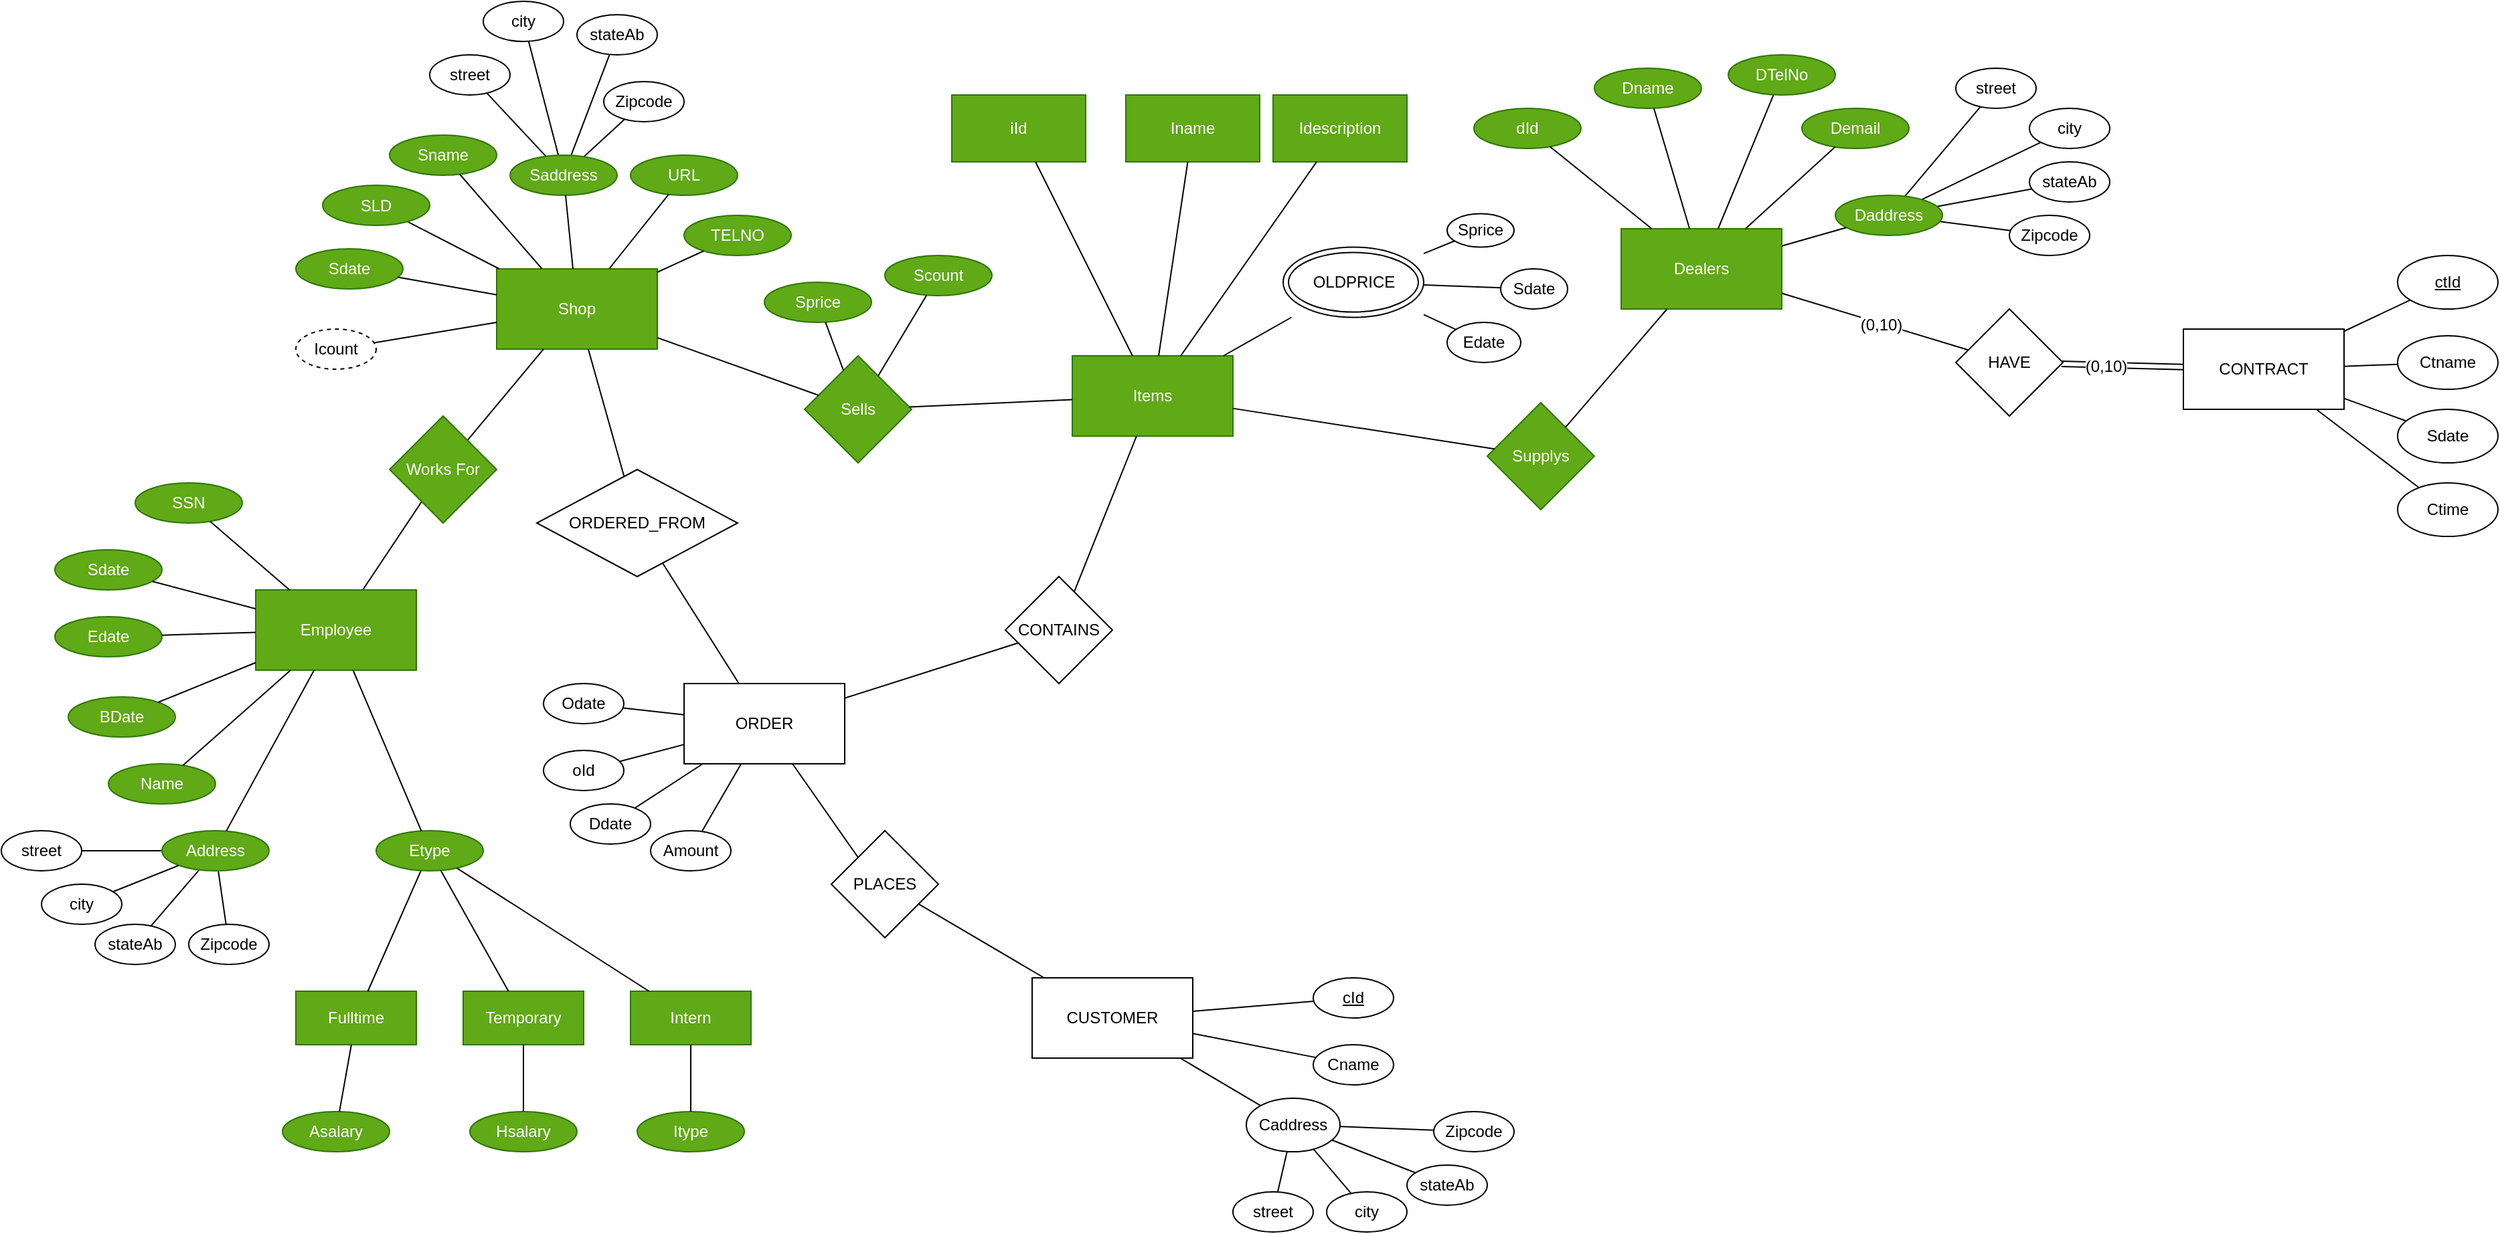 <mxfile version="23.1.1" type="github">
  <diagram name="Page-1" id="Sn4nD9zG-_jlpiyMKoH1">
    <mxGraphModel dx="3240" dy="2343" grid="1" gridSize="10" guides="1" tooltips="1" connect="1" arrows="1" fold="1" page="1" pageScale="1" pageWidth="850" pageHeight="1100" math="0" shadow="0">
      <root>
        <mxCell id="0" />
        <mxCell id="1" parent="0" />
        <mxCell id="K-MZXN58Cj5F6070ULld-1" value="Shop" style="rounded=0;whiteSpace=wrap;html=1;fillColor=#60a917;fontColor=#ffffff;strokeColor=#2D7600;" parent="1" vertex="1">
          <mxGeometry x="360" y="190" width="120" height="60" as="geometry" />
        </mxCell>
        <mxCell id="K-MZXN58Cj5F6070ULld-3" value="" style="endArrow=none;html=1;rounded=0;" parent="1" source="K-MZXN58Cj5F6070ULld-4" edge="1" target="K-MZXN58Cj5F6070ULld-1">
          <mxGeometry width="50" height="50" relative="1" as="geometry">
            <mxPoint x="332.5" y="160" as="sourcePoint" />
            <mxPoint x="360" y="190" as="targetPoint" />
          </mxGeometry>
        </mxCell>
        <mxCell id="K-MZXN58Cj5F6070ULld-4" value="SLD" style="ellipse;whiteSpace=wrap;html=1;fillColor=#60a917;fontColor=#ffffff;strokeColor=#2D7600;" parent="1" vertex="1">
          <mxGeometry x="230" y="127.5" width="80" height="30" as="geometry" />
        </mxCell>
        <mxCell id="K-MZXN58Cj5F6070ULld-6" value="Sname" style="ellipse;whiteSpace=wrap;html=1;fillColor=#60a917;fontColor=#ffffff;strokeColor=#2D7600;" parent="1" vertex="1">
          <mxGeometry x="280" y="90" width="80" height="30" as="geometry" />
        </mxCell>
        <mxCell id="K-MZXN58Cj5F6070ULld-9" value="" style="endArrow=none;html=1;rounded=0;" parent="1" source="K-MZXN58Cj5F6070ULld-1" target="K-MZXN58Cj5F6070ULld-6" edge="1">
          <mxGeometry width="50" height="50" relative="1" as="geometry">
            <mxPoint x="400" y="200" as="sourcePoint" />
            <mxPoint x="450" y="150" as="targetPoint" />
          </mxGeometry>
        </mxCell>
        <mxCell id="fTf54i_aLYuV5bE5wULY-44" style="edgeStyle=none;rounded=0;orthogonalLoop=1;jettySize=auto;html=1;fontFamily=Helvetica;fontSize=12;fontColor=default;endArrow=none;endFill=0;" edge="1" parent="1" source="K-MZXN58Cj5F6070ULld-10" target="fTf54i_aLYuV5bE5wULY-36">
          <mxGeometry relative="1" as="geometry" />
        </mxCell>
        <mxCell id="fTf54i_aLYuV5bE5wULY-45" style="edgeStyle=none;rounded=0;orthogonalLoop=1;jettySize=auto;html=1;fontFamily=Helvetica;fontSize=12;fontColor=default;endArrow=none;endFill=0;" edge="1" parent="1" source="K-MZXN58Cj5F6070ULld-10" target="fTf54i_aLYuV5bE5wULY-37">
          <mxGeometry relative="1" as="geometry">
            <mxPoint x="540" y="120" as="sourcePoint" />
          </mxGeometry>
        </mxCell>
        <mxCell id="fTf54i_aLYuV5bE5wULY-46" style="edgeStyle=none;rounded=0;orthogonalLoop=1;jettySize=auto;html=1;fontFamily=Helvetica;fontSize=12;fontColor=default;endArrow=none;endFill=0;" edge="1" parent="1" source="K-MZXN58Cj5F6070ULld-10" target="fTf54i_aLYuV5bE5wULY-38">
          <mxGeometry relative="1" as="geometry" />
        </mxCell>
        <mxCell id="fTf54i_aLYuV5bE5wULY-47" style="edgeStyle=none;rounded=0;orthogonalLoop=1;jettySize=auto;html=1;fontFamily=Helvetica;fontSize=12;fontColor=default;endArrow=none;endFill=0;" edge="1" parent="1" source="K-MZXN58Cj5F6070ULld-10" target="fTf54i_aLYuV5bE5wULY-39">
          <mxGeometry relative="1" as="geometry" />
        </mxCell>
        <mxCell id="K-MZXN58Cj5F6070ULld-10" value="Saddress" style="ellipse;whiteSpace=wrap;html=1;fillColor=#60a917;fontColor=#ffffff;strokeColor=#2D7600;" parent="1" vertex="1">
          <mxGeometry x="370" y="105" width="80" height="30" as="geometry" />
        </mxCell>
        <mxCell id="K-MZXN58Cj5F6070ULld-11" value="" style="endArrow=none;html=1;rounded=0;" parent="1" target="K-MZXN58Cj5F6070ULld-10" edge="1" source="K-MZXN58Cj5F6070ULld-1">
          <mxGeometry width="50" height="50" relative="1" as="geometry">
            <mxPoint x="480" y="200" as="sourcePoint" />
            <mxPoint x="510" y="160" as="targetPoint" />
          </mxGeometry>
        </mxCell>
        <mxCell id="K-MZXN58Cj5F6070ULld-13" value="Sdate" style="ellipse;whiteSpace=wrap;html=1;fillColor=#60a917;fontColor=#ffffff;strokeColor=#2D7600;" parent="1" vertex="1">
          <mxGeometry x="210" y="175" width="80" height="30" as="geometry" />
        </mxCell>
        <mxCell id="K-MZXN58Cj5F6070ULld-14" value="" style="endArrow=none;html=1;rounded=0;" parent="1" source="K-MZXN58Cj5F6070ULld-13" edge="1" target="K-MZXN58Cj5F6070ULld-1">
          <mxGeometry width="50" height="50" relative="1" as="geometry">
            <mxPoint x="320" y="250" as="sourcePoint" />
            <mxPoint x="360" y="200" as="targetPoint" />
          </mxGeometry>
        </mxCell>
        <mxCell id="K-MZXN58Cj5F6070ULld-16" value="URL" style="ellipse;whiteSpace=wrap;html=1;fillColor=#60a917;fontColor=#ffffff;strokeColor=#2D7600;" parent="1" vertex="1">
          <mxGeometry x="460" y="105" width="80" height="30" as="geometry" />
        </mxCell>
        <mxCell id="K-MZXN58Cj5F6070ULld-19" value="TELNO" style="ellipse;whiteSpace=wrap;html=1;fillColor=#60a917;fontColor=#ffffff;strokeColor=#2D7600;" parent="1" vertex="1">
          <mxGeometry x="500" y="150" width="80" height="30" as="geometry" />
        </mxCell>
        <mxCell id="K-MZXN58Cj5F6070ULld-21" value="" style="endArrow=none;html=1;rounded=0;" parent="1" source="K-MZXN58Cj5F6070ULld-16" target="K-MZXN58Cj5F6070ULld-1" edge="1">
          <mxGeometry width="50" height="50" relative="1" as="geometry">
            <mxPoint x="400" y="310" as="sourcePoint" />
            <mxPoint x="450" y="260" as="targetPoint" />
          </mxGeometry>
        </mxCell>
        <mxCell id="K-MZXN58Cj5F6070ULld-22" value="" style="endArrow=none;html=1;rounded=0;" parent="1" source="K-MZXN58Cj5F6070ULld-19" target="K-MZXN58Cj5F6070ULld-1" edge="1">
          <mxGeometry width="50" height="50" relative="1" as="geometry">
            <mxPoint x="640" y="190" as="sourcePoint" />
            <mxPoint x="490" y="230" as="targetPoint" />
          </mxGeometry>
        </mxCell>
        <mxCell id="fTf54i_aLYuV5bE5wULY-104" style="edgeStyle=none;rounded=0;orthogonalLoop=1;jettySize=auto;html=1;fontFamily=Helvetica;fontSize=12;fontColor=default;endArrow=none;endFill=0;" edge="1" parent="1" source="K-MZXN58Cj5F6070ULld-24" target="K-MZXN58Cj5F6070ULld-43">
          <mxGeometry relative="1" as="geometry" />
        </mxCell>
        <mxCell id="K-MZXN58Cj5F6070ULld-24" value="Employee" style="rounded=0;whiteSpace=wrap;html=1;fillColor=#60a917;fontColor=#ffffff;strokeColor=#2D7600;" parent="1" vertex="1">
          <mxGeometry x="180" y="430" width="120" height="60" as="geometry" />
        </mxCell>
        <mxCell id="K-MZXN58Cj5F6070ULld-27" value="SSN" style="ellipse;whiteSpace=wrap;html=1;fillColor=#60a917;fontColor=#ffffff;strokeColor=#2D7600;" parent="1" vertex="1">
          <mxGeometry x="90" y="350" width="80" height="30" as="geometry" />
        </mxCell>
        <mxCell id="K-MZXN58Cj5F6070ULld-30" value="" style="endArrow=none;html=1;rounded=0;" parent="1" source="K-MZXN58Cj5F6070ULld-24" target="K-MZXN58Cj5F6070ULld-27" edge="1">
          <mxGeometry width="50" height="50" relative="1" as="geometry">
            <mxPoint x="90" y="430" as="sourcePoint" />
            <mxPoint x="140" y="380" as="targetPoint" />
          </mxGeometry>
        </mxCell>
        <mxCell id="K-MZXN58Cj5F6070ULld-31" value="Sdate" style="ellipse;whiteSpace=wrap;html=1;fillColor=#60a917;fontColor=#ffffff;strokeColor=#2D7600;" parent="1" vertex="1">
          <mxGeometry x="30" y="400" width="80" height="30" as="geometry" />
        </mxCell>
        <mxCell id="K-MZXN58Cj5F6070ULld-32" value="Edate" style="ellipse;whiteSpace=wrap;html=1;fillColor=#60a917;fontColor=#ffffff;strokeColor=#2D7600;" parent="1" vertex="1">
          <mxGeometry x="30" y="450" width="80" height="30" as="geometry" />
        </mxCell>
        <mxCell id="K-MZXN58Cj5F6070ULld-33" value="BDate" style="ellipse;whiteSpace=wrap;html=1;fillColor=#60a917;fontColor=#ffffff;strokeColor=#2D7600;" parent="1" vertex="1">
          <mxGeometry x="40" y="510" width="80" height="30" as="geometry" />
        </mxCell>
        <mxCell id="K-MZXN58Cj5F6070ULld-34" value="Name" style="ellipse;whiteSpace=wrap;html=1;fillColor=#60a917;fontColor=#ffffff;strokeColor=#2D7600;" parent="1" vertex="1">
          <mxGeometry x="70" y="560" width="80" height="30" as="geometry" />
        </mxCell>
        <mxCell id="fTf54i_aLYuV5bE5wULY-48" style="edgeStyle=none;rounded=0;orthogonalLoop=1;jettySize=auto;html=1;fontFamily=Helvetica;fontSize=12;fontColor=default;endArrow=none;endFill=0;" edge="1" parent="1" source="K-MZXN58Cj5F6070ULld-35" target="fTf54i_aLYuV5bE5wULY-43">
          <mxGeometry relative="1" as="geometry" />
        </mxCell>
        <mxCell id="fTf54i_aLYuV5bE5wULY-49" style="edgeStyle=none;rounded=0;orthogonalLoop=1;jettySize=auto;html=1;fontFamily=Helvetica;fontSize=12;fontColor=default;endArrow=none;endFill=0;" edge="1" parent="1" source="K-MZXN58Cj5F6070ULld-35" target="fTf54i_aLYuV5bE5wULY-42">
          <mxGeometry relative="1" as="geometry" />
        </mxCell>
        <mxCell id="fTf54i_aLYuV5bE5wULY-50" style="edgeStyle=none;rounded=0;orthogonalLoop=1;jettySize=auto;html=1;fontFamily=Helvetica;fontSize=12;fontColor=default;endArrow=none;endFill=0;" edge="1" parent="1" source="K-MZXN58Cj5F6070ULld-35" target="fTf54i_aLYuV5bE5wULY-40">
          <mxGeometry relative="1" as="geometry" />
        </mxCell>
        <mxCell id="K-MZXN58Cj5F6070ULld-35" value="Address" style="ellipse;whiteSpace=wrap;html=1;fillColor=#60a917;fontColor=#ffffff;strokeColor=#2D7600;" parent="1" vertex="1">
          <mxGeometry x="110" y="610" width="80" height="30" as="geometry" />
        </mxCell>
        <mxCell id="K-MZXN58Cj5F6070ULld-37" value="" style="endArrow=none;html=1;rounded=0;" parent="1" source="K-MZXN58Cj5F6070ULld-35" target="K-MZXN58Cj5F6070ULld-24" edge="1">
          <mxGeometry width="50" height="50" relative="1" as="geometry">
            <mxPoint x="280" y="660" as="sourcePoint" />
            <mxPoint x="330" y="610" as="targetPoint" />
          </mxGeometry>
        </mxCell>
        <mxCell id="K-MZXN58Cj5F6070ULld-38" value="" style="endArrow=none;html=1;rounded=0;" parent="1" source="K-MZXN58Cj5F6070ULld-34" target="K-MZXN58Cj5F6070ULld-24" edge="1">
          <mxGeometry width="50" height="50" relative="1" as="geometry">
            <mxPoint x="130" y="560" as="sourcePoint" />
            <mxPoint x="180" y="510" as="targetPoint" />
          </mxGeometry>
        </mxCell>
        <mxCell id="K-MZXN58Cj5F6070ULld-39" value="" style="endArrow=none;html=1;rounded=0;" parent="1" source="K-MZXN58Cj5F6070ULld-33" target="K-MZXN58Cj5F6070ULld-24" edge="1">
          <mxGeometry width="50" height="50" relative="1" as="geometry">
            <mxPoint x="130" y="500" as="sourcePoint" />
            <mxPoint x="180" y="450" as="targetPoint" />
          </mxGeometry>
        </mxCell>
        <mxCell id="K-MZXN58Cj5F6070ULld-40" value="" style="endArrow=none;html=1;rounded=0;" parent="1" source="K-MZXN58Cj5F6070ULld-24" target="K-MZXN58Cj5F6070ULld-32" edge="1">
          <mxGeometry width="50" height="50" relative="1" as="geometry">
            <mxPoint x="110" y="490" as="sourcePoint" />
            <mxPoint x="160" y="440" as="targetPoint" />
          </mxGeometry>
        </mxCell>
        <mxCell id="K-MZXN58Cj5F6070ULld-41" value="" style="endArrow=none;html=1;rounded=0;" parent="1" source="K-MZXN58Cj5F6070ULld-31" target="K-MZXN58Cj5F6070ULld-24" edge="1">
          <mxGeometry width="50" height="50" relative="1" as="geometry">
            <mxPoint x="120" y="450" as="sourcePoint" />
            <mxPoint x="170" y="400" as="targetPoint" />
          </mxGeometry>
        </mxCell>
        <mxCell id="fTf54i_aLYuV5bE5wULY-105" style="edgeStyle=none;rounded=0;orthogonalLoop=1;jettySize=auto;html=1;fontFamily=Helvetica;fontSize=12;fontColor=default;endArrow=none;endFill=0;" edge="1" parent="1" source="K-MZXN58Cj5F6070ULld-43" target="K-MZXN58Cj5F6070ULld-1">
          <mxGeometry relative="1" as="geometry" />
        </mxCell>
        <mxCell id="K-MZXN58Cj5F6070ULld-43" value="Works For" style="rhombus;whiteSpace=wrap;html=1;fillColor=#60a917;fontColor=#ffffff;strokeColor=#2D7600;" parent="1" vertex="1">
          <mxGeometry x="280" y="300" width="80" height="80" as="geometry" />
        </mxCell>
        <mxCell id="nZfnOuneFazvMQ7j1-I3-1" value="Sells" style="rhombus;whiteSpace=wrap;html=1;fillColor=#60a917;strokeColor=#2D7600;fontColor=#ffffff;" parent="1" vertex="1">
          <mxGeometry x="590" y="255" width="80" height="80" as="geometry" />
        </mxCell>
        <mxCell id="nZfnOuneFazvMQ7j1-I3-2" value="" style="endArrow=none;html=1;rounded=0;" parent="1" source="K-MZXN58Cj5F6070ULld-1" target="nZfnOuneFazvMQ7j1-I3-1" edge="1">
          <mxGeometry width="50" height="50" relative="1" as="geometry">
            <mxPoint x="440" y="360" as="sourcePoint" />
            <mxPoint x="490" y="310" as="targetPoint" />
          </mxGeometry>
        </mxCell>
        <mxCell id="nZfnOuneFazvMQ7j1-I3-3" value="Items" style="rounded=0;whiteSpace=wrap;html=1;fillColor=#60a917;fontColor=#ffffff;strokeColor=#2D7600;" parent="1" vertex="1">
          <mxGeometry x="790" y="255" width="120" height="60" as="geometry" />
        </mxCell>
        <mxCell id="nZfnOuneFazvMQ7j1-I3-4" value="" style="endArrow=none;html=1;rounded=0;" parent="1" source="nZfnOuneFazvMQ7j1-I3-3" target="nZfnOuneFazvMQ7j1-I3-1" edge="1">
          <mxGeometry width="50" height="50" relative="1" as="geometry">
            <mxPoint x="630" y="400" as="sourcePoint" />
            <mxPoint x="680" y="350" as="targetPoint" />
          </mxGeometry>
        </mxCell>
        <mxCell id="nZfnOuneFazvMQ7j1-I3-5" value="Sprice" style="ellipse;whiteSpace=wrap;html=1;fillColor=#60a917;fontColor=#ffffff;strokeColor=#2D7600;" parent="1" vertex="1">
          <mxGeometry x="560" y="200" width="80" height="30" as="geometry" />
        </mxCell>
        <mxCell id="nZfnOuneFazvMQ7j1-I3-6" value="Scount" style="ellipse;whiteSpace=wrap;html=1;fillColor=#60a917;fontColor=#ffffff;strokeColor=#2D7600;" parent="1" vertex="1">
          <mxGeometry x="650" y="180" width="80" height="30" as="geometry" />
        </mxCell>
        <mxCell id="nZfnOuneFazvMQ7j1-I3-9" value="Dealers" style="rounded=0;whiteSpace=wrap;html=1;fillColor=#60a917;fontColor=#ffffff;strokeColor=#2D7600;" parent="1" vertex="1">
          <mxGeometry x="1200" y="160" width="120" height="60" as="geometry" />
        </mxCell>
        <mxCell id="nZfnOuneFazvMQ7j1-I3-10" value="Supplys" style="rhombus;whiteSpace=wrap;html=1;fillColor=#60a917;fontColor=#ffffff;strokeColor=#2D7600;" parent="1" vertex="1">
          <mxGeometry x="1100" y="290" width="80" height="80" as="geometry" />
        </mxCell>
        <mxCell id="nZfnOuneFazvMQ7j1-I3-11" value="" style="endArrow=none;html=1;rounded=0;" parent="1" source="nZfnOuneFazvMQ7j1-I3-9" target="nZfnOuneFazvMQ7j1-I3-10" edge="1">
          <mxGeometry width="50" height="50" relative="1" as="geometry">
            <mxPoint x="840" y="630" as="sourcePoint" />
            <mxPoint x="890" y="580" as="targetPoint" />
          </mxGeometry>
        </mxCell>
        <mxCell id="nZfnOuneFazvMQ7j1-I3-12" value="" style="endArrow=none;html=1;rounded=0;" parent="1" source="nZfnOuneFazvMQ7j1-I3-10" target="nZfnOuneFazvMQ7j1-I3-3" edge="1">
          <mxGeometry width="50" height="50" relative="1" as="geometry">
            <mxPoint x="810" y="450" as="sourcePoint" />
            <mxPoint x="860" y="400" as="targetPoint" />
          </mxGeometry>
        </mxCell>
        <mxCell id="nZfnOuneFazvMQ7j1-I3-14" value="Dname" style="ellipse;whiteSpace=wrap;html=1;fillColor=#60a917;fontColor=#ffffff;strokeColor=#2D7600;" parent="1" vertex="1">
          <mxGeometry x="1180" y="40" width="80" height="30" as="geometry" />
        </mxCell>
        <mxCell id="nZfnOuneFazvMQ7j1-I3-16" value="Etype" style="ellipse;whiteSpace=wrap;html=1;fillColor=#60a917;fontColor=#ffffff;strokeColor=#2D7600;" parent="1" vertex="1">
          <mxGeometry x="270" y="610" width="80" height="30" as="geometry" />
        </mxCell>
        <mxCell id="nZfnOuneFazvMQ7j1-I3-17" value="" style="endArrow=none;html=1;rounded=0;" parent="1" source="nZfnOuneFazvMQ7j1-I3-16" target="K-MZXN58Cj5F6070ULld-24" edge="1">
          <mxGeometry width="50" height="50" relative="1" as="geometry">
            <mxPoint x="230" y="580" as="sourcePoint" />
            <mxPoint x="280" y="530" as="targetPoint" />
          </mxGeometry>
        </mxCell>
        <mxCell id="nZfnOuneFazvMQ7j1-I3-18" value="Fulltime" style="rounded=0;whiteSpace=wrap;html=1;fillColor=#60a917;fontColor=#ffffff;strokeColor=#2D7600;" parent="1" vertex="1">
          <mxGeometry x="210" y="730" width="90" height="40" as="geometry" />
        </mxCell>
        <mxCell id="nZfnOuneFazvMQ7j1-I3-19" value="&amp;nbsp;Temporary&amp;nbsp;" style="rounded=0;whiteSpace=wrap;html=1;fillColor=#60a917;fontColor=#ffffff;strokeColor=#2D7600;" parent="1" vertex="1">
          <mxGeometry x="335" y="730" width="90" height="40" as="geometry" />
        </mxCell>
        <mxCell id="nZfnOuneFazvMQ7j1-I3-20" value="Intern" style="rounded=0;whiteSpace=wrap;html=1;fillColor=#60a917;fontColor=#ffffff;strokeColor=#2D7600;" parent="1" vertex="1">
          <mxGeometry x="460" y="730" width="90" height="40" as="geometry" />
        </mxCell>
        <mxCell id="nZfnOuneFazvMQ7j1-I3-21" value="" style="endArrow=none;html=1;rounded=0;" parent="1" source="nZfnOuneFazvMQ7j1-I3-18" target="nZfnOuneFazvMQ7j1-I3-16" edge="1">
          <mxGeometry width="50" height="50" relative="1" as="geometry">
            <mxPoint x="280" y="700" as="sourcePoint" />
            <mxPoint x="330" y="650" as="targetPoint" />
          </mxGeometry>
        </mxCell>
        <mxCell id="nZfnOuneFazvMQ7j1-I3-22" value="" style="endArrow=none;html=1;rounded=0;" parent="1" source="nZfnOuneFazvMQ7j1-I3-19" target="nZfnOuneFazvMQ7j1-I3-16" edge="1">
          <mxGeometry width="50" height="50" relative="1" as="geometry">
            <mxPoint x="265" y="740" as="sourcePoint" />
            <mxPoint x="292" y="646" as="targetPoint" />
          </mxGeometry>
        </mxCell>
        <mxCell id="nZfnOuneFazvMQ7j1-I3-23" value="" style="endArrow=none;html=1;rounded=0;" parent="1" source="nZfnOuneFazvMQ7j1-I3-20" target="nZfnOuneFazvMQ7j1-I3-16" edge="1">
          <mxGeometry width="50" height="50" relative="1" as="geometry">
            <mxPoint x="390" y="740" as="sourcePoint" />
            <mxPoint x="320" y="650" as="targetPoint" />
          </mxGeometry>
        </mxCell>
        <mxCell id="nZfnOuneFazvMQ7j1-I3-24" value="Asalary" style="ellipse;whiteSpace=wrap;html=1;fillColor=#60a917;fontColor=#ffffff;strokeColor=#2D7600;" parent="1" vertex="1">
          <mxGeometry x="200" y="820" width="80" height="30" as="geometry" />
        </mxCell>
        <mxCell id="nZfnOuneFazvMQ7j1-I3-25" value="Hsalary" style="ellipse;whiteSpace=wrap;html=1;fillColor=#60a917;fontColor=#ffffff;strokeColor=#2D7600;" parent="1" vertex="1">
          <mxGeometry x="340" y="820" width="80" height="30" as="geometry" />
        </mxCell>
        <mxCell id="nZfnOuneFazvMQ7j1-I3-26" value="Itype" style="ellipse;whiteSpace=wrap;html=1;fillColor=#60a917;fontColor=#ffffff;strokeColor=#2D7600;" parent="1" vertex="1">
          <mxGeometry x="465" y="820" width="80" height="30" as="geometry" />
        </mxCell>
        <mxCell id="nZfnOuneFazvMQ7j1-I3-27" value="" style="endArrow=none;html=1;rounded=0;" parent="1" source="nZfnOuneFazvMQ7j1-I3-24" target="nZfnOuneFazvMQ7j1-I3-18" edge="1">
          <mxGeometry width="50" height="50" relative="1" as="geometry">
            <mxPoint x="240" y="799.289" as="sourcePoint" />
            <mxPoint x="240" y="749.289" as="targetPoint" />
          </mxGeometry>
        </mxCell>
        <mxCell id="nZfnOuneFazvMQ7j1-I3-28" value="" style="endArrow=none;html=1;rounded=0;" parent="1" source="nZfnOuneFazvMQ7j1-I3-25" target="nZfnOuneFazvMQ7j1-I3-19" edge="1">
          <mxGeometry width="50" height="50" relative="1" as="geometry">
            <mxPoint x="253" y="830" as="sourcePoint" />
            <mxPoint x="265" y="780" as="targetPoint" />
          </mxGeometry>
        </mxCell>
        <mxCell id="nZfnOuneFazvMQ7j1-I3-29" value="" style="endArrow=none;html=1;rounded=0;" parent="1" source="nZfnOuneFazvMQ7j1-I3-26" target="nZfnOuneFazvMQ7j1-I3-20" edge="1">
          <mxGeometry width="50" height="50" relative="1" as="geometry">
            <mxPoint x="263" y="840" as="sourcePoint" />
            <mxPoint x="275" y="790" as="targetPoint" />
          </mxGeometry>
        </mxCell>
        <mxCell id="nZfnOuneFazvMQ7j1-I3-31" value="dId" style="ellipse;whiteSpace=wrap;html=1;fillColor=#60a917;fontColor=#ffffff;strokeColor=#2D7600;" parent="1" vertex="1">
          <mxGeometry x="1090" y="70" width="80" height="30" as="geometry" />
        </mxCell>
        <mxCell id="nZfnOuneFazvMQ7j1-I3-32" value="" style="endArrow=none;html=1;rounded=0;" parent="1" source="nZfnOuneFazvMQ7j1-I3-9" target="nZfnOuneFazvMQ7j1-I3-31" edge="1">
          <mxGeometry width="50" height="50" relative="1" as="geometry">
            <mxPoint x="1100" y="150" as="sourcePoint" />
            <mxPoint x="1150" y="100" as="targetPoint" />
          </mxGeometry>
        </mxCell>
        <mxCell id="nZfnOuneFazvMQ7j1-I3-33" value="" style="endArrow=none;html=1;rounded=0;" parent="1" source="nZfnOuneFazvMQ7j1-I3-9" target="nZfnOuneFazvMQ7j1-I3-14" edge="1">
          <mxGeometry width="50" height="50" relative="1" as="geometry">
            <mxPoint x="1228" y="170" as="sourcePoint" />
            <mxPoint x="1170" y="100" as="targetPoint" />
          </mxGeometry>
        </mxCell>
        <mxCell id="nZfnOuneFazvMQ7j1-I3-34" value="DTelNo" style="ellipse;whiteSpace=wrap;html=1;fillColor=#60a917;fontColor=#ffffff;strokeColor=#2D7600;" parent="1" vertex="1">
          <mxGeometry x="1280" y="30" width="80" height="30" as="geometry" />
        </mxCell>
        <mxCell id="nZfnOuneFazvMQ7j1-I3-35" value="" style="endArrow=none;html=1;rounded=0;" parent="1" source="nZfnOuneFazvMQ7j1-I3-9" target="nZfnOuneFazvMQ7j1-I3-34" edge="1">
          <mxGeometry width="50" height="50" relative="1" as="geometry">
            <mxPoint x="1270" y="170" as="sourcePoint" />
            <mxPoint x="1270" y="100" as="targetPoint" />
          </mxGeometry>
        </mxCell>
        <mxCell id="nZfnOuneFazvMQ7j1-I3-36" value="&lt;br&gt;Demail&lt;div&gt;&lt;br&gt;&lt;/div&gt;" style="ellipse;whiteSpace=wrap;html=1;fillColor=#60a917;fontColor=#ffffff;strokeColor=#2D7600;" parent="1" vertex="1">
          <mxGeometry x="1335" y="70" width="80" height="30" as="geometry" />
        </mxCell>
        <mxCell id="fTf54i_aLYuV5bE5wULY-53" style="edgeStyle=none;rounded=0;orthogonalLoop=1;jettySize=auto;html=1;fontFamily=Helvetica;fontSize=12;fontColor=default;endArrow=none;endFill=0;" edge="1" parent="1" source="nZfnOuneFazvMQ7j1-I3-37" target="fTf54i_aLYuV5bE5wULY-31">
          <mxGeometry relative="1" as="geometry" />
        </mxCell>
        <mxCell id="fTf54i_aLYuV5bE5wULY-54" style="edgeStyle=none;rounded=0;orthogonalLoop=1;jettySize=auto;html=1;fontFamily=Helvetica;fontSize=12;fontColor=default;endArrow=none;endFill=0;" edge="1" parent="1" source="nZfnOuneFazvMQ7j1-I3-37" target="fTf54i_aLYuV5bE5wULY-33">
          <mxGeometry relative="1" as="geometry" />
        </mxCell>
        <mxCell id="fTf54i_aLYuV5bE5wULY-55" style="edgeStyle=none;rounded=0;orthogonalLoop=1;jettySize=auto;html=1;fontFamily=Helvetica;fontSize=12;fontColor=default;endArrow=none;endFill=0;" edge="1" parent="1" source="nZfnOuneFazvMQ7j1-I3-37" target="fTf54i_aLYuV5bE5wULY-35">
          <mxGeometry relative="1" as="geometry" />
        </mxCell>
        <mxCell id="fTf54i_aLYuV5bE5wULY-56" style="edgeStyle=none;rounded=0;orthogonalLoop=1;jettySize=auto;html=1;fontFamily=Helvetica;fontSize=12;fontColor=default;endArrow=none;endFill=0;" edge="1" parent="1" source="nZfnOuneFazvMQ7j1-I3-37" target="fTf54i_aLYuV5bE5wULY-34">
          <mxGeometry relative="1" as="geometry" />
        </mxCell>
        <mxCell id="nZfnOuneFazvMQ7j1-I3-37" value="Daddress" style="ellipse;whiteSpace=wrap;html=1;fillColor=#60a917;fontColor=#ffffff;strokeColor=#2D7600;" parent="1" vertex="1">
          <mxGeometry x="1360" y="135" width="80" height="30" as="geometry" />
        </mxCell>
        <mxCell id="nZfnOuneFazvMQ7j1-I3-40" value="" style="endArrow=none;html=1;rounded=0;" parent="1" source="nZfnOuneFazvMQ7j1-I3-9" target="nZfnOuneFazvMQ7j1-I3-37" edge="1">
          <mxGeometry width="50" height="50" relative="1" as="geometry">
            <mxPoint x="1330" y="280" as="sourcePoint" />
            <mxPoint x="1380" y="230" as="targetPoint" />
          </mxGeometry>
        </mxCell>
        <mxCell id="nZfnOuneFazvMQ7j1-I3-41" value="" style="endArrow=none;html=1;rounded=0;" parent="1" source="nZfnOuneFazvMQ7j1-I3-9" target="nZfnOuneFazvMQ7j1-I3-36" edge="1">
          <mxGeometry width="50" height="50" relative="1" as="geometry">
            <mxPoint x="1330" y="230" as="sourcePoint" />
            <mxPoint x="1410" y="225" as="targetPoint" />
          </mxGeometry>
        </mxCell>
        <mxCell id="nZfnOuneFazvMQ7j1-I3-42" value="" style="endArrow=none;html=1;rounded=0;" parent="1" source="nZfnOuneFazvMQ7j1-I3-5" target="nZfnOuneFazvMQ7j1-I3-1" edge="1">
          <mxGeometry width="50" height="50" relative="1" as="geometry">
            <mxPoint x="470" y="390" as="sourcePoint" />
            <mxPoint x="520" y="340" as="targetPoint" />
          </mxGeometry>
        </mxCell>
        <mxCell id="nZfnOuneFazvMQ7j1-I3-43" value="" style="endArrow=none;html=1;rounded=0;" parent="1" source="nZfnOuneFazvMQ7j1-I3-6" target="nZfnOuneFazvMQ7j1-I3-1" edge="1">
          <mxGeometry width="50" height="50" relative="1" as="geometry">
            <mxPoint x="1000" y="300" as="sourcePoint" />
            <mxPoint x="1080" y="295" as="targetPoint" />
          </mxGeometry>
        </mxCell>
        <mxCell id="nZfnOuneFazvMQ7j1-I3-45" value="iId" style="rounded=0;whiteSpace=wrap;html=1;fillColor=#60a917;fontColor=#ffffff;strokeColor=#2D7600;" parent="1" vertex="1">
          <mxGeometry x="700" y="60" width="100" height="50" as="geometry" />
        </mxCell>
        <mxCell id="nZfnOuneFazvMQ7j1-I3-47" value="Idescription" style="rounded=0;whiteSpace=wrap;html=1;fillColor=#60a917;fontColor=#ffffff;strokeColor=#2D7600;" parent="1" vertex="1">
          <mxGeometry x="940" y="60" width="100" height="50" as="geometry" />
        </mxCell>
        <mxCell id="nZfnOuneFazvMQ7j1-I3-48" value="Iname" style="rounded=0;whiteSpace=wrap;html=1;fillColor=#60a917;fontColor=#ffffff;strokeColor=#2D7600;" parent="1" vertex="1">
          <mxGeometry x="830" y="60" width="100" height="50" as="geometry" />
        </mxCell>
        <mxCell id="nZfnOuneFazvMQ7j1-I3-49" value="" style="endArrow=none;html=1;rounded=0;" parent="1" source="nZfnOuneFazvMQ7j1-I3-45" target="nZfnOuneFazvMQ7j1-I3-3" edge="1">
          <mxGeometry width="50" height="50" relative="1" as="geometry">
            <mxPoint x="580" y="570" as="sourcePoint" />
            <mxPoint x="630" y="520" as="targetPoint" />
          </mxGeometry>
        </mxCell>
        <mxCell id="nZfnOuneFazvMQ7j1-I3-50" value="" style="endArrow=none;html=1;rounded=0;" parent="1" source="nZfnOuneFazvMQ7j1-I3-48" target="nZfnOuneFazvMQ7j1-I3-3" edge="1">
          <mxGeometry width="50" height="50" relative="1" as="geometry">
            <mxPoint x="620" y="580" as="sourcePoint" />
            <mxPoint x="650" y="490" as="targetPoint" />
          </mxGeometry>
        </mxCell>
        <mxCell id="nZfnOuneFazvMQ7j1-I3-51" value="" style="endArrow=none;html=1;rounded=0;" parent="1" source="nZfnOuneFazvMQ7j1-I3-47" target="nZfnOuneFazvMQ7j1-I3-3" edge="1">
          <mxGeometry width="50" height="50" relative="1" as="geometry">
            <mxPoint x="630" y="590" as="sourcePoint" />
            <mxPoint x="660" y="500" as="targetPoint" />
          </mxGeometry>
        </mxCell>
        <mxCell id="fTf54i_aLYuV5bE5wULY-16" style="edgeStyle=none;rounded=0;orthogonalLoop=1;jettySize=auto;html=1;fontFamily=Helvetica;fontSize=12;fontColor=default;endArrow=none;endFill=0;" edge="1" parent="1" source="fTf54i_aLYuV5bE5wULY-9" target="fTf54i_aLYuV5bE5wULY-13">
          <mxGeometry relative="1" as="geometry" />
        </mxCell>
        <mxCell id="fTf54i_aLYuV5bE5wULY-17" style="edgeStyle=none;rounded=0;orthogonalLoop=1;jettySize=auto;html=1;fontFamily=Helvetica;fontSize=12;fontColor=default;endArrow=none;endFill=0;" edge="1" parent="1" source="fTf54i_aLYuV5bE5wULY-9" target="fTf54i_aLYuV5bE5wULY-14">
          <mxGeometry relative="1" as="geometry" />
        </mxCell>
        <mxCell id="fTf54i_aLYuV5bE5wULY-18" style="edgeStyle=none;rounded=0;orthogonalLoop=1;jettySize=auto;html=1;fontFamily=Helvetica;fontSize=12;fontColor=default;endArrow=none;endFill=0;" edge="1" parent="1" source="fTf54i_aLYuV5bE5wULY-9" target="fTf54i_aLYuV5bE5wULY-15">
          <mxGeometry relative="1" as="geometry" />
        </mxCell>
        <mxCell id="fTf54i_aLYuV5bE5wULY-108" style="edgeStyle=none;rounded=0;orthogonalLoop=1;jettySize=auto;html=1;fontFamily=Helvetica;fontSize=12;fontColor=default;endArrow=none;endFill=0;" edge="1" parent="1" source="fTf54i_aLYuV5bE5wULY-9" target="nZfnOuneFazvMQ7j1-I3-3">
          <mxGeometry relative="1" as="geometry" />
        </mxCell>
        <mxCell id="fTf54i_aLYuV5bE5wULY-9" value="OLDPRICE" style="shape=doubleEllipse;whiteSpace=wrap;html=1;backgroundOutline=0;" vertex="1" parent="1">
          <mxGeometry x="947.5" y="173.75" width="105" height="52.5" as="geometry" />
        </mxCell>
        <mxCell id="fTf54i_aLYuV5bE5wULY-13" value="Sprice" style="ellipse;whiteSpace=wrap;html=1;strokeColor=default;align=center;verticalAlign=middle;fontFamily=Helvetica;fontSize=12;fontColor=default;fillColor=default;" vertex="1" parent="1">
          <mxGeometry x="1070" y="148.75" width="50" height="25" as="geometry" />
        </mxCell>
        <mxCell id="fTf54i_aLYuV5bE5wULY-14" value="Sdate" style="ellipse;whiteSpace=wrap;html=1;strokeColor=default;align=center;verticalAlign=middle;fontFamily=Helvetica;fontSize=12;fontColor=default;fillColor=default;" vertex="1" parent="1">
          <mxGeometry x="1110" y="190" width="50" height="30" as="geometry" />
        </mxCell>
        <mxCell id="fTf54i_aLYuV5bE5wULY-15" value="Edate" style="ellipse;whiteSpace=wrap;html=1;strokeColor=default;align=center;verticalAlign=middle;fontFamily=Helvetica;fontSize=12;fontColor=default;fillColor=default;" vertex="1" parent="1">
          <mxGeometry x="1070" y="230" width="55" height="30" as="geometry" />
        </mxCell>
        <mxCell id="fTf54i_aLYuV5bE5wULY-24" style="edgeStyle=none;rounded=0;orthogonalLoop=1;jettySize=auto;html=1;fontFamily=Helvetica;fontSize=12;fontColor=default;endArrow=none;endFill=0;" edge="1" parent="1" source="fTf54i_aLYuV5bE5wULY-19" target="fTf54i_aLYuV5bE5wULY-20">
          <mxGeometry relative="1" as="geometry" />
        </mxCell>
        <mxCell id="fTf54i_aLYuV5bE5wULY-25" style="edgeStyle=none;rounded=0;orthogonalLoop=1;jettySize=auto;html=1;fontFamily=Helvetica;fontSize=12;fontColor=default;endArrow=none;endFill=0;" edge="1" parent="1" source="fTf54i_aLYuV5bE5wULY-19" target="fTf54i_aLYuV5bE5wULY-21">
          <mxGeometry relative="1" as="geometry" />
        </mxCell>
        <mxCell id="fTf54i_aLYuV5bE5wULY-26" style="edgeStyle=none;rounded=0;orthogonalLoop=1;jettySize=auto;html=1;fontFamily=Helvetica;fontSize=12;fontColor=default;endArrow=none;endFill=0;" edge="1" parent="1" source="fTf54i_aLYuV5bE5wULY-19" target="fTf54i_aLYuV5bE5wULY-22">
          <mxGeometry relative="1" as="geometry" />
        </mxCell>
        <mxCell id="fTf54i_aLYuV5bE5wULY-27" style="edgeStyle=none;rounded=0;orthogonalLoop=1;jettySize=auto;html=1;fontFamily=Helvetica;fontSize=12;fontColor=default;endArrow=none;endFill=0;" edge="1" parent="1" source="fTf54i_aLYuV5bE5wULY-19" target="fTf54i_aLYuV5bE5wULY-23">
          <mxGeometry relative="1" as="geometry" />
        </mxCell>
        <mxCell id="fTf54i_aLYuV5bE5wULY-19" value="CONTRACT" style="rounded=0;whiteSpace=wrap;html=1;strokeColor=default;align=center;verticalAlign=middle;fontFamily=Helvetica;fontSize=12;fontColor=default;fillColor=default;" vertex="1" parent="1">
          <mxGeometry x="1620" y="235" width="120" height="60" as="geometry" />
        </mxCell>
        <mxCell id="fTf54i_aLYuV5bE5wULY-20" value="&lt;u&gt;ctId&lt;/u&gt;" style="ellipse;whiteSpace=wrap;html=1;strokeColor=default;align=center;verticalAlign=middle;fontFamily=Helvetica;fontSize=12;fontColor=default;fillColor=default;" vertex="1" parent="1">
          <mxGeometry x="1780" y="180" width="75" height="40" as="geometry" />
        </mxCell>
        <mxCell id="fTf54i_aLYuV5bE5wULY-21" value="Ctname" style="ellipse;whiteSpace=wrap;html=1;strokeColor=default;align=center;verticalAlign=middle;fontFamily=Helvetica;fontSize=12;fontColor=default;fillColor=default;" vertex="1" parent="1">
          <mxGeometry x="1780" y="240" width="75" height="40" as="geometry" />
        </mxCell>
        <mxCell id="fTf54i_aLYuV5bE5wULY-22" value="Sdate" style="ellipse;whiteSpace=wrap;html=1;strokeColor=default;align=center;verticalAlign=middle;fontFamily=Helvetica;fontSize=12;fontColor=default;fillColor=default;" vertex="1" parent="1">
          <mxGeometry x="1780" y="295" width="75" height="40" as="geometry" />
        </mxCell>
        <mxCell id="fTf54i_aLYuV5bE5wULY-23" value="Ctime" style="ellipse;whiteSpace=wrap;html=1;strokeColor=default;align=center;verticalAlign=middle;fontFamily=Helvetica;fontSize=12;fontColor=default;fillColor=default;" vertex="1" parent="1">
          <mxGeometry x="1780" y="350" width="75" height="40" as="geometry" />
        </mxCell>
        <mxCell id="fTf54i_aLYuV5bE5wULY-31" value="street" style="ellipse;whiteSpace=wrap;html=1;strokeColor=default;align=center;verticalAlign=middle;fontFamily=Helvetica;fontSize=12;fontColor=default;fillColor=default;" vertex="1" parent="1">
          <mxGeometry x="1450" y="40" width="60" height="30" as="geometry" />
        </mxCell>
        <mxCell id="fTf54i_aLYuV5bE5wULY-33" value="city" style="ellipse;whiteSpace=wrap;html=1;strokeColor=default;align=center;verticalAlign=middle;fontFamily=Helvetica;fontSize=12;fontColor=default;fillColor=default;" vertex="1" parent="1">
          <mxGeometry x="1505" y="70" width="60" height="30" as="geometry" />
        </mxCell>
        <mxCell id="fTf54i_aLYuV5bE5wULY-34" value="stateAb" style="ellipse;whiteSpace=wrap;html=1;strokeColor=default;align=center;verticalAlign=middle;fontFamily=Helvetica;fontSize=12;fontColor=default;fillColor=default;" vertex="1" parent="1">
          <mxGeometry x="1505" y="110" width="60" height="30" as="geometry" />
        </mxCell>
        <mxCell id="fTf54i_aLYuV5bE5wULY-35" value="Zipcode" style="ellipse;whiteSpace=wrap;html=1;strokeColor=default;align=center;verticalAlign=middle;fontFamily=Helvetica;fontSize=12;fontColor=default;fillColor=default;" vertex="1" parent="1">
          <mxGeometry x="1490" y="150" width="60" height="30" as="geometry" />
        </mxCell>
        <mxCell id="fTf54i_aLYuV5bE5wULY-36" value="street" style="ellipse;whiteSpace=wrap;html=1;strokeColor=default;align=center;verticalAlign=middle;fontFamily=Helvetica;fontSize=12;fontColor=default;fillColor=default;" vertex="1" parent="1">
          <mxGeometry x="310" y="30" width="60" height="30" as="geometry" />
        </mxCell>
        <mxCell id="fTf54i_aLYuV5bE5wULY-37" value="city" style="ellipse;whiteSpace=wrap;html=1;strokeColor=default;align=center;verticalAlign=middle;fontFamily=Helvetica;fontSize=12;fontColor=default;fillColor=default;" vertex="1" parent="1">
          <mxGeometry x="350" y="-10" width="60" height="30" as="geometry" />
        </mxCell>
        <mxCell id="fTf54i_aLYuV5bE5wULY-38" value="stateAb" style="ellipse;whiteSpace=wrap;html=1;strokeColor=default;align=center;verticalAlign=middle;fontFamily=Helvetica;fontSize=12;fontColor=default;fillColor=default;" vertex="1" parent="1">
          <mxGeometry x="420" width="60" height="30" as="geometry" />
        </mxCell>
        <mxCell id="fTf54i_aLYuV5bE5wULY-39" value="Zipcode" style="ellipse;whiteSpace=wrap;html=1;strokeColor=default;align=center;verticalAlign=middle;fontFamily=Helvetica;fontSize=12;fontColor=default;fillColor=default;" vertex="1" parent="1">
          <mxGeometry x="440" y="50" width="60" height="30" as="geometry" />
        </mxCell>
        <mxCell id="fTf54i_aLYuV5bE5wULY-40" value="street" style="ellipse;whiteSpace=wrap;html=1;strokeColor=default;align=center;verticalAlign=middle;fontFamily=Helvetica;fontSize=12;fontColor=default;fillColor=default;" vertex="1" parent="1">
          <mxGeometry x="-10" y="610" width="60" height="30" as="geometry" />
        </mxCell>
        <mxCell id="fTf54i_aLYuV5bE5wULY-41" value="city" style="ellipse;whiteSpace=wrap;html=1;strokeColor=default;align=center;verticalAlign=middle;fontFamily=Helvetica;fontSize=12;fontColor=default;fillColor=default;" vertex="1" parent="1">
          <mxGeometry x="20" y="650" width="60" height="30" as="geometry" />
        </mxCell>
        <mxCell id="fTf54i_aLYuV5bE5wULY-42" value="stateAb" style="ellipse;whiteSpace=wrap;html=1;strokeColor=default;align=center;verticalAlign=middle;fontFamily=Helvetica;fontSize=12;fontColor=default;fillColor=default;" vertex="1" parent="1">
          <mxGeometry x="60" y="680" width="60" height="30" as="geometry" />
        </mxCell>
        <mxCell id="fTf54i_aLYuV5bE5wULY-43" value="Zipcode" style="ellipse;whiteSpace=wrap;html=1;strokeColor=default;align=center;verticalAlign=middle;fontFamily=Helvetica;fontSize=12;fontColor=default;fillColor=default;" vertex="1" parent="1">
          <mxGeometry x="130" y="680" width="60" height="30" as="geometry" />
        </mxCell>
        <mxCell id="fTf54i_aLYuV5bE5wULY-51" style="edgeStyle=none;rounded=0;orthogonalLoop=1;jettySize=auto;html=1;fontFamily=Helvetica;fontSize=12;fontColor=default;endArrow=none;endFill=0;" edge="1" parent="1" source="K-MZXN58Cj5F6070ULld-35" target="fTf54i_aLYuV5bE5wULY-41">
          <mxGeometry relative="1" as="geometry" />
        </mxCell>
        <mxCell id="fTf54i_aLYuV5bE5wULY-90" style="edgeStyle=none;rounded=0;orthogonalLoop=1;jettySize=auto;html=1;exitX=0;exitY=0;exitDx=0;exitDy=0;fontFamily=Helvetica;fontSize=12;fontColor=default;endArrow=none;endFill=0;" edge="1" parent="1" source="fTf54i_aLYuV5bE5wULY-57" target="fTf54i_aLYuV5bE5wULY-79">
          <mxGeometry relative="1" as="geometry">
            <mxPoint x="615" y="630.0" as="sourcePoint" />
          </mxGeometry>
        </mxCell>
        <mxCell id="fTf54i_aLYuV5bE5wULY-57" value="PLACES" style="rhombus;whiteSpace=wrap;html=1;strokeColor=default;align=center;verticalAlign=middle;fontFamily=Helvetica;fontSize=12;fontColor=default;fillColor=default;" vertex="1" parent="1">
          <mxGeometry x="610" y="610" width="80" height="80" as="geometry" />
        </mxCell>
        <mxCell id="fTf54i_aLYuV5bE5wULY-64" style="edgeStyle=none;rounded=0;orthogonalLoop=1;jettySize=auto;html=1;fontFamily=Helvetica;fontSize=12;fontColor=default;endArrow=none;endFill=0;" edge="1" parent="1" source="fTf54i_aLYuV5bE5wULY-59" target="fTf54i_aLYuV5bE5wULY-63">
          <mxGeometry relative="1" as="geometry" />
        </mxCell>
        <mxCell id="fTf54i_aLYuV5bE5wULY-66" style="edgeStyle=none;rounded=0;orthogonalLoop=1;jettySize=auto;html=1;fontFamily=Helvetica;fontSize=12;fontColor=default;endArrow=none;endFill=0;" edge="1" parent="1" source="fTf54i_aLYuV5bE5wULY-59" target="fTf54i_aLYuV5bE5wULY-62">
          <mxGeometry relative="1" as="geometry" />
        </mxCell>
        <mxCell id="fTf54i_aLYuV5bE5wULY-89" style="edgeStyle=none;rounded=0;orthogonalLoop=1;jettySize=auto;html=1;fontFamily=Helvetica;fontSize=12;fontColor=default;endArrow=none;endFill=0;" edge="1" parent="1" source="fTf54i_aLYuV5bE5wULY-59" target="fTf54i_aLYuV5bE5wULY-57">
          <mxGeometry relative="1" as="geometry" />
        </mxCell>
        <mxCell id="fTf54i_aLYuV5bE5wULY-59" value="CUSTOMER" style="rounded=0;whiteSpace=wrap;html=1;strokeColor=default;align=center;verticalAlign=middle;fontFamily=Helvetica;fontSize=12;fontColor=default;fillColor=default;" vertex="1" parent="1">
          <mxGeometry x="760" y="720" width="120" height="60" as="geometry" />
        </mxCell>
        <mxCell id="fTf54i_aLYuV5bE5wULY-76" style="edgeStyle=none;rounded=0;orthogonalLoop=1;jettySize=auto;html=1;fontFamily=Helvetica;fontSize=12;fontColor=default;endArrow=none;endFill=0;" edge="1" parent="1" source="fTf54i_aLYuV5bE5wULY-60" target="fTf54i_aLYuV5bE5wULY-73">
          <mxGeometry relative="1" as="geometry" />
        </mxCell>
        <mxCell id="fTf54i_aLYuV5bE5wULY-60" value="Caddress" style="ellipse;whiteSpace=wrap;html=1;strokeColor=default;align=center;verticalAlign=middle;fontFamily=Helvetica;fontSize=12;fontColor=default;fillColor=default;" vertex="1" parent="1">
          <mxGeometry x="920" y="810" width="70" height="40" as="geometry" />
        </mxCell>
        <mxCell id="fTf54i_aLYuV5bE5wULY-62" value="Cname" style="ellipse;whiteSpace=wrap;html=1;strokeColor=default;align=center;verticalAlign=middle;fontFamily=Helvetica;fontSize=12;fontColor=default;fillColor=default;" vertex="1" parent="1">
          <mxGeometry x="970" y="770" width="60" height="30" as="geometry" />
        </mxCell>
        <mxCell id="fTf54i_aLYuV5bE5wULY-63" value="&lt;u&gt;cId&lt;/u&gt;" style="ellipse;whiteSpace=wrap;html=1;strokeColor=default;align=center;verticalAlign=middle;fontFamily=Helvetica;fontSize=12;fontColor=default;fillColor=default;" vertex="1" parent="1">
          <mxGeometry x="970" y="720" width="60" height="30" as="geometry" />
        </mxCell>
        <mxCell id="fTf54i_aLYuV5bE5wULY-67" style="edgeStyle=none;rounded=0;orthogonalLoop=1;jettySize=auto;html=1;fontFamily=Helvetica;fontSize=12;fontColor=default;endArrow=none;endFill=0;" edge="1" parent="1" source="fTf54i_aLYuV5bE5wULY-59" target="fTf54i_aLYuV5bE5wULY-60">
          <mxGeometry relative="1" as="geometry" />
        </mxCell>
        <mxCell id="fTf54i_aLYuV5bE5wULY-68" style="edgeStyle=none;rounded=0;orthogonalLoop=1;jettySize=auto;html=1;fontFamily=Helvetica;fontSize=12;fontColor=default;endArrow=none;endFill=0;" edge="1" parent="1" target="fTf54i_aLYuV5bE5wULY-74" source="fTf54i_aLYuV5bE5wULY-60">
          <mxGeometry relative="1" as="geometry">
            <mxPoint x="990" y="870" as="sourcePoint" />
          </mxGeometry>
        </mxCell>
        <mxCell id="fTf54i_aLYuV5bE5wULY-70" style="edgeStyle=none;rounded=0;orthogonalLoop=1;jettySize=auto;html=1;fontFamily=Helvetica;fontSize=12;fontColor=default;endArrow=none;endFill=0;" edge="1" parent="1" target="fTf54i_aLYuV5bE5wULY-71" source="fTf54i_aLYuV5bE5wULY-60">
          <mxGeometry relative="1" as="geometry">
            <mxPoint x="950" y="855" as="sourcePoint" />
          </mxGeometry>
        </mxCell>
        <mxCell id="fTf54i_aLYuV5bE5wULY-71" value="street" style="ellipse;whiteSpace=wrap;html=1;strokeColor=default;align=center;verticalAlign=middle;fontFamily=Helvetica;fontSize=12;fontColor=default;fillColor=default;" vertex="1" parent="1">
          <mxGeometry x="910" y="880" width="60" height="30" as="geometry" />
        </mxCell>
        <mxCell id="fTf54i_aLYuV5bE5wULY-72" value="city" style="ellipse;whiteSpace=wrap;html=1;strokeColor=default;align=center;verticalAlign=middle;fontFamily=Helvetica;fontSize=12;fontColor=default;fillColor=default;" vertex="1" parent="1">
          <mxGeometry x="980" y="880" width="60" height="30" as="geometry" />
        </mxCell>
        <mxCell id="fTf54i_aLYuV5bE5wULY-73" value="stateAb" style="ellipse;whiteSpace=wrap;html=1;strokeColor=default;align=center;verticalAlign=middle;fontFamily=Helvetica;fontSize=12;fontColor=default;fillColor=default;" vertex="1" parent="1">
          <mxGeometry x="1040" y="860" width="60" height="30" as="geometry" />
        </mxCell>
        <mxCell id="fTf54i_aLYuV5bE5wULY-74" value="Zipcode" style="ellipse;whiteSpace=wrap;html=1;strokeColor=default;align=center;verticalAlign=middle;fontFamily=Helvetica;fontSize=12;fontColor=default;fillColor=default;" vertex="1" parent="1">
          <mxGeometry x="1060" y="820" width="60" height="30" as="geometry" />
        </mxCell>
        <mxCell id="fTf54i_aLYuV5bE5wULY-75" style="edgeStyle=none;rounded=0;orthogonalLoop=1;jettySize=auto;html=1;fontFamily=Helvetica;fontSize=12;fontColor=default;endArrow=none;endFill=0;" edge="1" parent="1" target="fTf54i_aLYuV5bE5wULY-72" source="fTf54i_aLYuV5bE5wULY-60">
          <mxGeometry relative="1" as="geometry">
            <mxPoint x="962" y="866" as="sourcePoint" />
          </mxGeometry>
        </mxCell>
        <mxCell id="fTf54i_aLYuV5bE5wULY-91" style="edgeStyle=none;rounded=0;orthogonalLoop=1;jettySize=auto;html=1;fontFamily=Helvetica;fontSize=12;fontColor=default;endArrow=none;endFill=0;" edge="1" parent="1" source="fTf54i_aLYuV5bE5wULY-79" target="fTf54i_aLYuV5bE5wULY-86">
          <mxGeometry relative="1" as="geometry" />
        </mxCell>
        <mxCell id="fTf54i_aLYuV5bE5wULY-98" style="edgeStyle=none;rounded=0;orthogonalLoop=1;jettySize=auto;html=1;fontFamily=Helvetica;fontSize=12;fontColor=default;endArrow=none;endFill=0;" edge="1" parent="1" source="fTf54i_aLYuV5bE5wULY-79" target="fTf54i_aLYuV5bE5wULY-92">
          <mxGeometry relative="1" as="geometry" />
        </mxCell>
        <mxCell id="fTf54i_aLYuV5bE5wULY-79" value="ORDER" style="rounded=0;whiteSpace=wrap;html=1;strokeColor=default;align=center;verticalAlign=middle;fontFamily=Helvetica;fontSize=12;fontColor=default;fillColor=default;" vertex="1" parent="1">
          <mxGeometry x="500" y="500" width="120" height="60" as="geometry" />
        </mxCell>
        <mxCell id="fTf54i_aLYuV5bE5wULY-81" style="edgeStyle=none;rounded=0;orthogonalLoop=1;jettySize=auto;html=1;fontFamily=Helvetica;fontSize=12;fontColor=default;endArrow=none;endFill=0;shape=link;" edge="1" parent="1" source="fTf54i_aLYuV5bE5wULY-80" target="fTf54i_aLYuV5bE5wULY-19">
          <mxGeometry relative="1" as="geometry" />
        </mxCell>
        <mxCell id="fTf54i_aLYuV5bE5wULY-83" value="(0,10)" style="edgeLabel;html=1;align=center;verticalAlign=middle;resizable=0;points=[];fontSize=12;fontFamily=Helvetica;fontColor=default;" vertex="1" connectable="0" parent="fTf54i_aLYuV5bE5wULY-81">
          <mxGeometry x="-0.276" y="-1" relative="1" as="geometry">
            <mxPoint as="offset" />
          </mxGeometry>
        </mxCell>
        <mxCell id="fTf54i_aLYuV5bE5wULY-82" style="edgeStyle=none;rounded=0;orthogonalLoop=1;jettySize=auto;html=1;fontFamily=Helvetica;fontSize=12;fontColor=default;endArrow=none;endFill=0;" edge="1" parent="1" source="fTf54i_aLYuV5bE5wULY-80" target="nZfnOuneFazvMQ7j1-I3-9">
          <mxGeometry relative="1" as="geometry" />
        </mxCell>
        <mxCell id="fTf54i_aLYuV5bE5wULY-84" value="(0,10)" style="edgeLabel;html=1;align=center;verticalAlign=middle;resizable=0;points=[];fontSize=12;fontFamily=Helvetica;fontColor=default;" vertex="1" connectable="0" parent="fTf54i_aLYuV5bE5wULY-82">
          <mxGeometry x="-0.068" y="1" relative="1" as="geometry">
            <mxPoint as="offset" />
          </mxGeometry>
        </mxCell>
        <mxCell id="fTf54i_aLYuV5bE5wULY-80" value="HAVE" style="rhombus;whiteSpace=wrap;html=1;strokeColor=default;align=center;verticalAlign=middle;fontFamily=Helvetica;fontSize=12;fontColor=default;fillColor=default;" vertex="1" parent="1">
          <mxGeometry x="1450" y="220" width="80" height="80" as="geometry" />
        </mxCell>
        <mxCell id="fTf54i_aLYuV5bE5wULY-102" style="edgeStyle=none;rounded=0;orthogonalLoop=1;jettySize=auto;html=1;fontFamily=Helvetica;fontSize=12;fontColor=default;endArrow=none;endFill=0;" edge="1" parent="1" source="fTf54i_aLYuV5bE5wULY-85" target="fTf54i_aLYuV5bE5wULY-79">
          <mxGeometry relative="1" as="geometry" />
        </mxCell>
        <mxCell id="fTf54i_aLYuV5bE5wULY-103" style="edgeStyle=none;rounded=0;orthogonalLoop=1;jettySize=auto;html=1;fontFamily=Helvetica;fontSize=12;fontColor=default;endArrow=none;endFill=0;" edge="1" parent="1" source="fTf54i_aLYuV5bE5wULY-85" target="nZfnOuneFazvMQ7j1-I3-3">
          <mxGeometry relative="1" as="geometry" />
        </mxCell>
        <mxCell id="fTf54i_aLYuV5bE5wULY-85" value="CONTAINS" style="rhombus;whiteSpace=wrap;html=1;strokeColor=default;align=center;verticalAlign=middle;fontFamily=Helvetica;fontSize=12;fontColor=default;fillColor=default;" vertex="1" parent="1">
          <mxGeometry x="740" y="420" width="80" height="80" as="geometry" />
        </mxCell>
        <mxCell id="fTf54i_aLYuV5bE5wULY-88" style="edgeStyle=none;rounded=0;orthogonalLoop=1;jettySize=auto;html=1;fontFamily=Helvetica;fontSize=12;fontColor=default;endArrow=none;endFill=0;" edge="1" parent="1" source="fTf54i_aLYuV5bE5wULY-86" target="K-MZXN58Cj5F6070ULld-1">
          <mxGeometry relative="1" as="geometry" />
        </mxCell>
        <mxCell id="fTf54i_aLYuV5bE5wULY-86" value="ORDERED_FROM" style="rhombus;whiteSpace=wrap;html=1;strokeColor=default;align=center;verticalAlign=middle;fontFamily=Helvetica;fontSize=12;fontColor=default;fillColor=default;" vertex="1" parent="1">
          <mxGeometry x="390" y="340" width="150" height="80" as="geometry" />
        </mxCell>
        <mxCell id="fTf54i_aLYuV5bE5wULY-92" value="Odate" style="ellipse;whiteSpace=wrap;html=1;strokeColor=default;align=center;verticalAlign=middle;fontFamily=Helvetica;fontSize=12;fontColor=default;fillColor=default;" vertex="1" parent="1">
          <mxGeometry x="395" y="500" width="60" height="30" as="geometry" />
        </mxCell>
        <mxCell id="fTf54i_aLYuV5bE5wULY-99" style="edgeStyle=none;rounded=0;orthogonalLoop=1;jettySize=auto;html=1;fontFamily=Helvetica;fontSize=12;fontColor=default;endArrow=none;endFill=0;" edge="1" parent="1" source="fTf54i_aLYuV5bE5wULY-93" target="fTf54i_aLYuV5bE5wULY-79">
          <mxGeometry relative="1" as="geometry" />
        </mxCell>
        <mxCell id="fTf54i_aLYuV5bE5wULY-93" value="oId" style="ellipse;whiteSpace=wrap;html=1;strokeColor=default;align=center;verticalAlign=middle;fontFamily=Helvetica;fontSize=12;fontColor=default;fillColor=default;" vertex="1" parent="1">
          <mxGeometry x="395" y="550" width="60" height="30" as="geometry" />
        </mxCell>
        <mxCell id="fTf54i_aLYuV5bE5wULY-100" style="edgeStyle=none;rounded=0;orthogonalLoop=1;jettySize=auto;html=1;fontFamily=Helvetica;fontSize=12;fontColor=default;endArrow=none;endFill=0;" edge="1" parent="1" source="fTf54i_aLYuV5bE5wULY-94" target="fTf54i_aLYuV5bE5wULY-79">
          <mxGeometry relative="1" as="geometry" />
        </mxCell>
        <mxCell id="fTf54i_aLYuV5bE5wULY-94" value="Ddate" style="ellipse;whiteSpace=wrap;html=1;strokeColor=default;align=center;verticalAlign=middle;fontFamily=Helvetica;fontSize=12;fontColor=default;fillColor=default;" vertex="1" parent="1">
          <mxGeometry x="415" y="590" width="60" height="30" as="geometry" />
        </mxCell>
        <mxCell id="fTf54i_aLYuV5bE5wULY-101" style="edgeStyle=none;rounded=0;orthogonalLoop=1;jettySize=auto;html=1;fontFamily=Helvetica;fontSize=12;fontColor=default;endArrow=none;endFill=0;" edge="1" parent="1" source="fTf54i_aLYuV5bE5wULY-95" target="fTf54i_aLYuV5bE5wULY-79">
          <mxGeometry relative="1" as="geometry" />
        </mxCell>
        <mxCell id="fTf54i_aLYuV5bE5wULY-95" value="Amount" style="ellipse;whiteSpace=wrap;html=1;strokeColor=default;align=center;verticalAlign=middle;fontFamily=Helvetica;fontSize=12;fontColor=default;fillColor=default;" vertex="1" parent="1">
          <mxGeometry x="475" y="610" width="60" height="30" as="geometry" />
        </mxCell>
        <mxCell id="fTf54i_aLYuV5bE5wULY-96" value="Icount" style="ellipse;whiteSpace=wrap;html=1;strokeColor=default;align=center;verticalAlign=middle;fontFamily=Helvetica;fontSize=12;fontColor=default;fillColor=default;dashed=1;" vertex="1" parent="1">
          <mxGeometry x="210" y="235" width="60" height="30" as="geometry" />
        </mxCell>
        <mxCell id="fTf54i_aLYuV5bE5wULY-97" style="edgeStyle=none;rounded=0;orthogonalLoop=1;jettySize=auto;html=1;fontFamily=Helvetica;fontSize=12;fontColor=default;endArrow=none;endFill=0;" edge="1" parent="1" source="fTf54i_aLYuV5bE5wULY-96" target="K-MZXN58Cj5F6070ULld-1">
          <mxGeometry relative="1" as="geometry" />
        </mxCell>
      </root>
    </mxGraphModel>
  </diagram>
</mxfile>
